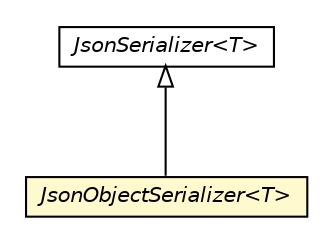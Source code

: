 #!/usr/local/bin/dot
#
# Class diagram 
# Generated by UMLGraph version R5_6-24-gf6e263 (http://www.umlgraph.org/)
#

digraph G {
	edge [fontname="Helvetica",fontsize=10,labelfontname="Helvetica",labelfontsize=10];
	node [fontname="Helvetica",fontsize=10,shape=plaintext];
	nodesep=0.25;
	ranksep=0.5;
	// io.reinert.requestor.gwt.serialization.JsonSerializer<T>
	c22397 [label=<<table title="io.reinert.requestor.gwt.serialization.JsonSerializer" border="0" cellborder="1" cellspacing="0" cellpadding="2" port="p" href="./JsonSerializer.html">
		<tr><td><table border="0" cellspacing="0" cellpadding="1">
<tr><td align="center" balign="center"><font face="Helvetica-Oblique"> JsonSerializer&lt;T&gt; </font></td></tr>
		</table></td></tr>
		</table>>, URL="./JsonSerializer.html", fontname="Helvetica", fontcolor="black", fontsize=10.0];
	// io.reinert.requestor.gwt.serialization.JsonObjectSerializer<T>
	c22401 [label=<<table title="io.reinert.requestor.gwt.serialization.JsonObjectSerializer" border="0" cellborder="1" cellspacing="0" cellpadding="2" port="p" bgcolor="lemonChiffon" href="./JsonObjectSerializer.html">
		<tr><td><table border="0" cellspacing="0" cellpadding="1">
<tr><td align="center" balign="center"><font face="Helvetica-Oblique"> JsonObjectSerializer&lt;T&gt; </font></td></tr>
		</table></td></tr>
		</table>>, URL="./JsonObjectSerializer.html", fontname="Helvetica", fontcolor="black", fontsize=10.0];
	//io.reinert.requestor.gwt.serialization.JsonObjectSerializer<T> extends io.reinert.requestor.gwt.serialization.JsonSerializer<T>
	c22397:p -> c22401:p [dir=back,arrowtail=empty];
}

